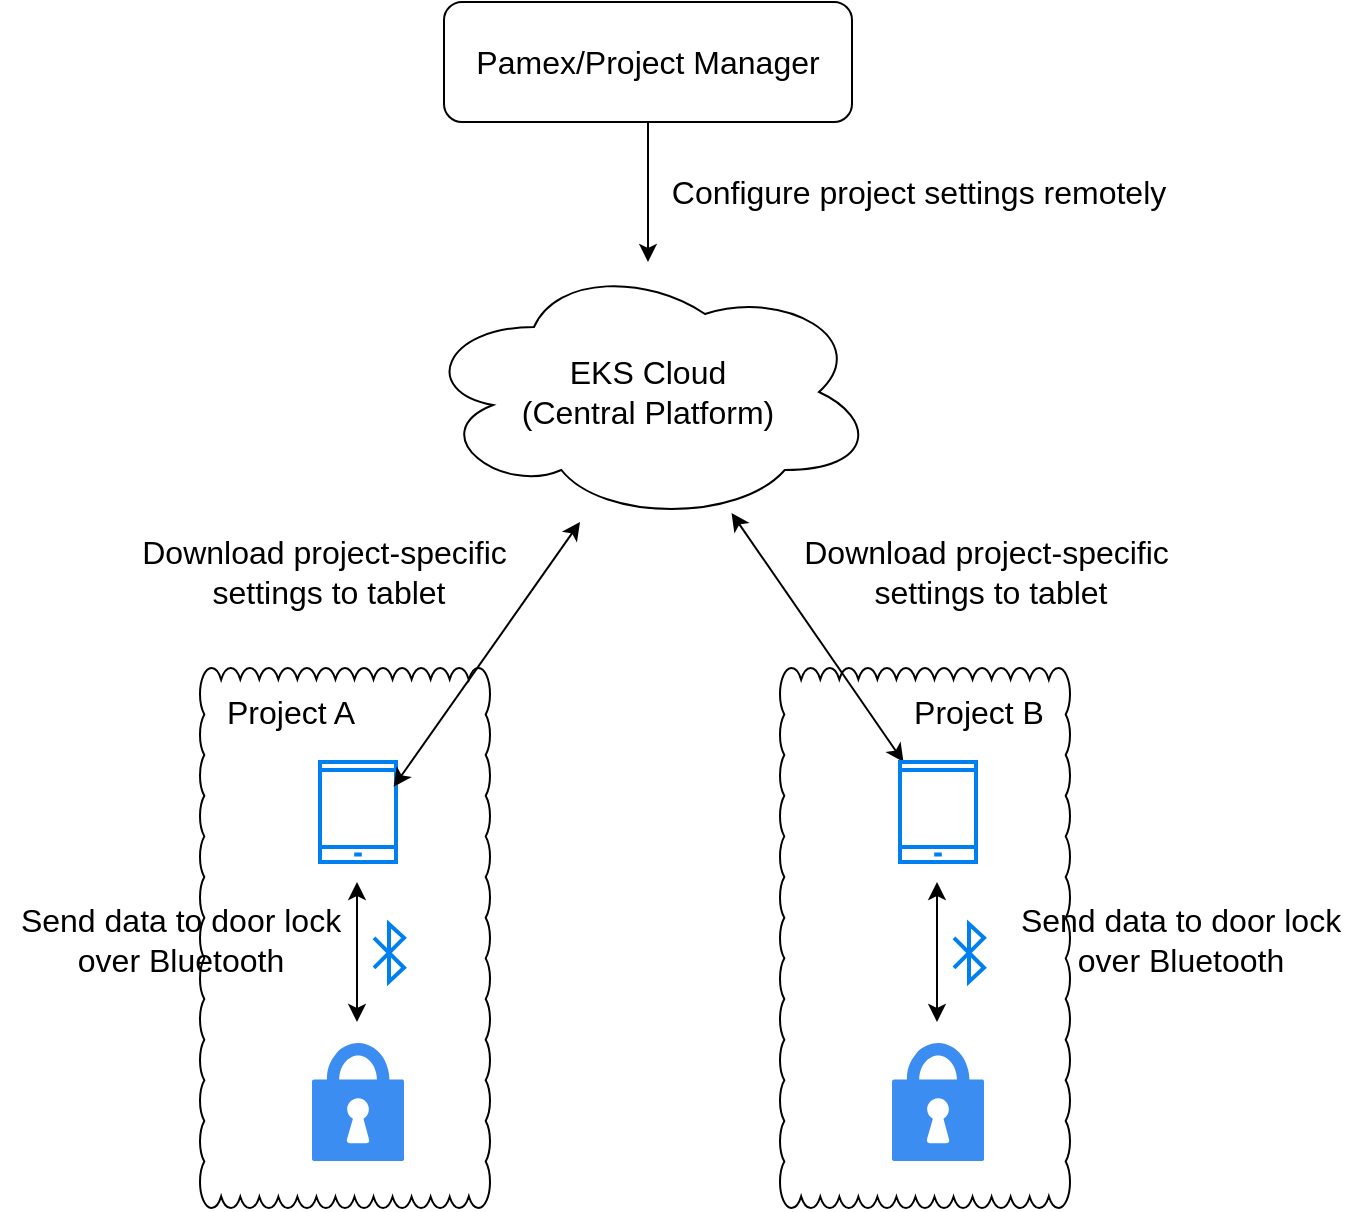 <mxfile version="28.2.5">
  <diagram name="第1頁" id="u_zC9Hk_lbd6O7qH5zbH">
    <mxGraphModel dx="1601" dy="817" grid="1" gridSize="10" guides="1" tooltips="1" connect="1" arrows="1" fold="1" page="1" pageScale="1" pageWidth="827" pageHeight="1169" math="0" shadow="0">
      <root>
        <mxCell id="0" />
        <mxCell id="1" parent="0" />
        <mxCell id="_0QAA5KOcGjNJ8o1P5Sd-31" value="" style="whiteSpace=wrap;html=1;shape=mxgraph.basic.cloud_rect" parent="1" vertex="1">
          <mxGeometry x="480" y="443.01" width="145" height="270" as="geometry" />
        </mxCell>
        <mxCell id="_0QAA5KOcGjNJ8o1P5Sd-4" style="edgeStyle=orthogonalEdgeStyle;rounded=0;orthogonalLoop=1;jettySize=auto;html=1;exitX=0.5;exitY=1;exitDx=0;exitDy=0;" parent="1" source="_0QAA5KOcGjNJ8o1P5Sd-1" target="_0QAA5KOcGjNJ8o1P5Sd-2" edge="1">
          <mxGeometry relative="1" as="geometry" />
        </mxCell>
        <mxCell id="_0QAA5KOcGjNJ8o1P5Sd-1" value="&lt;font style=&quot;font-size: 16px;&quot;&gt;Pamex/&lt;/font&gt;&lt;span style=&quot;font-size: 16px; background-color: transparent; color: light-dark(rgb(0, 0, 0), rgb(255, 255, 255));&quot;&gt;Project Manager&lt;/span&gt;" style="rounded=1;whiteSpace=wrap;html=1;" parent="1" vertex="1">
          <mxGeometry x="312" y="110" width="204" height="60" as="geometry" />
        </mxCell>
        <mxCell id="_0QAA5KOcGjNJ8o1P5Sd-2" value="&lt;font style=&quot;font-size: 16px;&quot;&gt;EKS Cloud&lt;/font&gt;&lt;div&gt;&lt;font style=&quot;font-size: 16px;&quot;&gt;(Central Platform)&lt;/font&gt;&lt;/div&gt;" style="ellipse;shape=cloud;whiteSpace=wrap;html=1;" parent="1" vertex="1">
          <mxGeometry x="300" y="240" width="228" height="130" as="geometry" />
        </mxCell>
        <mxCell id="_0QAA5KOcGjNJ8o1P5Sd-5" value="&lt;font style=&quot;font-size: 16px;&quot;&gt;Configure project settings remotely&lt;/font&gt;" style="text;html=1;align=center;verticalAlign=middle;resizable=0;points=[];autosize=1;strokeColor=none;fillColor=none;" parent="1" vertex="1">
          <mxGeometry x="414" y="190" width="270" height="30" as="geometry" />
        </mxCell>
        <mxCell id="_0QAA5KOcGjNJ8o1P5Sd-6" value="" style="whiteSpace=wrap;html=1;shape=mxgraph.basic.cloud_rect" parent="1" vertex="1">
          <mxGeometry x="190" y="443.01" width="145" height="270" as="geometry" />
        </mxCell>
        <mxCell id="_0QAA5KOcGjNJ8o1P5Sd-8" value="" style="html=1;verticalLabelPosition=bottom;align=center;labelBackgroundColor=#ffffff;verticalAlign=top;strokeWidth=2;strokeColor=#0080F0;shadow=0;dashed=0;shape=mxgraph.ios7.icons.smartphone;" parent="1" vertex="1">
          <mxGeometry x="250" y="490" width="38" height="50" as="geometry" />
        </mxCell>
        <mxCell id="_0QAA5KOcGjNJ8o1P5Sd-10" value="" style="sketch=0;html=1;aspect=fixed;strokeColor=none;shadow=0;fillColor=#3B8DF1;verticalAlign=top;labelPosition=center;verticalLabelPosition=bottom;shape=mxgraph.gcp2.lock" parent="1" vertex="1">
          <mxGeometry x="246" y="630.51" width="46" height="58.97" as="geometry" />
        </mxCell>
        <mxCell id="_0QAA5KOcGjNJ8o1P5Sd-15" value="" style="endArrow=classic;startArrow=classic;html=1;rounded=0;" parent="1" edge="1">
          <mxGeometry width="50" height="50" relative="1" as="geometry">
            <mxPoint x="268.5" y="620" as="sourcePoint" />
            <mxPoint x="268.5" y="550" as="targetPoint" />
          </mxGeometry>
        </mxCell>
        <mxCell id="_0QAA5KOcGjNJ8o1P5Sd-17" value="" style="endArrow=classic;startArrow=classic;html=1;rounded=0;exitX=0.969;exitY=0.247;exitDx=0;exitDy=0;exitPerimeter=0;" parent="1" source="_0QAA5KOcGjNJ8o1P5Sd-8" edge="1">
          <mxGeometry width="50" height="50" relative="1" as="geometry">
            <mxPoint x="330" y="420" as="sourcePoint" />
            <mxPoint x="380" y="370" as="targetPoint" />
          </mxGeometry>
        </mxCell>
        <mxCell id="_0QAA5KOcGjNJ8o1P5Sd-18" value="&lt;font style=&quot;font-size: 16px;&quot;&gt;Download project-&lt;/font&gt;&lt;font style=&quot;background-color: transparent; color: light-dark(rgb(0, 0, 0), rgb(255, 255, 255)); font-size: 16px;&quot;&gt;specific&amp;nbsp;&lt;/font&gt;&lt;div&gt;&lt;span style=&quot;background-color: transparent; color: light-dark(rgb(0, 0, 0), rgb(255, 255, 255)); font-size: 16px;&quot;&gt;settings to tablet&lt;/span&gt;&lt;/div&gt;" style="text;html=1;align=center;verticalAlign=middle;resizable=0;points=[];autosize=1;strokeColor=none;fillColor=none;" parent="1" vertex="1">
          <mxGeometry x="149" y="370" width="210" height="50" as="geometry" />
        </mxCell>
        <mxCell id="_0QAA5KOcGjNJ8o1P5Sd-23" value="&lt;font style=&quot;font-size: 16px;&quot;&gt;Project A&lt;/font&gt;" style="text;html=1;align=center;verticalAlign=middle;resizable=0;points=[];autosize=1;strokeColor=none;fillColor=none;" parent="1" vertex="1">
          <mxGeometry x="190" y="450" width="90" height="30" as="geometry" />
        </mxCell>
        <mxCell id="_0QAA5KOcGjNJ8o1P5Sd-27" value="" style="endArrow=classic;startArrow=classic;html=1;rounded=0;" parent="1" source="_0QAA5KOcGjNJ8o1P5Sd-32" target="_0QAA5KOcGjNJ8o1P5Sd-2" edge="1">
          <mxGeometry width="50" height="50" relative="1" as="geometry">
            <mxPoint x="562.832" y="477.11" as="sourcePoint" />
            <mxPoint x="601" y="420" as="targetPoint" />
          </mxGeometry>
        </mxCell>
        <mxCell id="_0QAA5KOcGjNJ8o1P5Sd-28" value="&lt;font style=&quot;font-size: 16px;&quot;&gt;Download project-specific&amp;nbsp;&lt;/font&gt;&lt;div&gt;&lt;font style=&quot;font-size: 16px;&quot;&gt;settings to tablet&lt;/font&gt;&lt;/div&gt;" style="text;html=1;align=center;verticalAlign=middle;resizable=0;points=[];autosize=1;strokeColor=none;fillColor=none;" parent="1" vertex="1">
          <mxGeometry x="480" y="370" width="210" height="50" as="geometry" />
        </mxCell>
        <mxCell id="_0QAA5KOcGjNJ8o1P5Sd-29" value="" style="html=1;verticalLabelPosition=bottom;align=center;labelBackgroundColor=#ffffff;verticalAlign=top;strokeWidth=2;strokeColor=#0080F0;shadow=0;dashed=0;shape=mxgraph.ios7.icons.bluetooth;pointerEvents=1" parent="1" vertex="1">
          <mxGeometry x="277" y="571" width="15" height="28.8" as="geometry" />
        </mxCell>
        <mxCell id="_0QAA5KOcGjNJ8o1P5Sd-30" value="&lt;font style=&quot;font-size: 16px;&quot;&gt;&lt;span style=&quot;background-color: transparent; color: light-dark(rgb(0, 0, 0), rgb(255, 255, 255)); text-align: left;&quot;&gt;Send data&lt;/span&gt;&lt;span style=&quot;background-color: transparent; color: light-dark(rgb(0, 0, 0), rgb(255, 255, 255)); text-align: left;&quot;&gt;&amp;nbsp;to door lock&lt;/span&gt;&lt;/font&gt;&lt;div&gt;&lt;span style=&quot;background-color: transparent; color: light-dark(rgb(0, 0, 0), rgb(255, 255, 255)); text-align: left;&quot;&gt;&lt;font style=&quot;font-size: 16px;&quot;&gt;over Bluetooth&lt;/font&gt;&lt;/span&gt;&lt;div&gt;&lt;p&gt;&lt;/p&gt;&lt;/div&gt;&lt;/div&gt;" style="text;html=1;align=center;verticalAlign=middle;resizable=0;points=[];autosize=1;strokeColor=none;fillColor=none;" parent="1" vertex="1">
          <mxGeometry x="90" y="555.4" width="180" height="60" as="geometry" />
        </mxCell>
        <mxCell id="_0QAA5KOcGjNJ8o1P5Sd-32" value="" style="html=1;verticalLabelPosition=bottom;align=center;labelBackgroundColor=#ffffff;verticalAlign=top;strokeWidth=2;strokeColor=#0080F0;shadow=0;dashed=0;shape=mxgraph.ios7.icons.smartphone;" parent="1" vertex="1">
          <mxGeometry x="540" y="490" width="38" height="50" as="geometry" />
        </mxCell>
        <mxCell id="_0QAA5KOcGjNJ8o1P5Sd-33" value="" style="sketch=0;html=1;aspect=fixed;strokeColor=none;shadow=0;fillColor=#3B8DF1;verticalAlign=top;labelPosition=center;verticalLabelPosition=bottom;shape=mxgraph.gcp2.lock" parent="1" vertex="1">
          <mxGeometry x="536" y="630.51" width="46" height="58.97" as="geometry" />
        </mxCell>
        <mxCell id="_0QAA5KOcGjNJ8o1P5Sd-34" value="" style="endArrow=classic;startArrow=classic;html=1;rounded=0;" parent="1" edge="1">
          <mxGeometry width="50" height="50" relative="1" as="geometry">
            <mxPoint x="558.5" y="620" as="sourcePoint" />
            <mxPoint x="558.5" y="550" as="targetPoint" />
          </mxGeometry>
        </mxCell>
        <mxCell id="_0QAA5KOcGjNJ8o1P5Sd-35" value="&lt;font style=&quot;font-size: 16px;&quot;&gt;Project B&lt;/font&gt;" style="text;html=1;align=center;verticalAlign=middle;resizable=0;points=[];autosize=1;strokeColor=none;fillColor=none;" parent="1" vertex="1">
          <mxGeometry x="534" y="450" width="90" height="30" as="geometry" />
        </mxCell>
        <mxCell id="_0QAA5KOcGjNJ8o1P5Sd-36" value="" style="html=1;verticalLabelPosition=bottom;align=center;labelBackgroundColor=#ffffff;verticalAlign=top;strokeWidth=2;strokeColor=#0080F0;shadow=0;dashed=0;shape=mxgraph.ios7.icons.bluetooth;pointerEvents=1" parent="1" vertex="1">
          <mxGeometry x="567" y="571" width="15" height="28.8" as="geometry" />
        </mxCell>
        <mxCell id="_0QAA5KOcGjNJ8o1P5Sd-37" value="&lt;font style=&quot;font-size: 16px;&quot;&gt;&lt;span style=&quot;background-color: transparent; color: light-dark(rgb(0, 0, 0), rgb(255, 255, 255)); text-align: left;&quot;&gt;Send data&lt;/span&gt;&lt;span style=&quot;background-color: transparent; color: light-dark(rgb(0, 0, 0), rgb(255, 255, 255)); text-align: left;&quot;&gt;&amp;nbsp;to door lock&lt;/span&gt;&lt;/font&gt;&lt;div&gt;&lt;span style=&quot;background-color: transparent; color: light-dark(rgb(0, 0, 0), rgb(255, 255, 255)); text-align: left;&quot;&gt;&lt;font style=&quot;font-size: 16px;&quot;&gt;over Bluetooth&lt;/font&gt;&lt;/span&gt;&lt;div&gt;&lt;p&gt;&lt;/p&gt;&lt;/div&gt;&lt;/div&gt;" style="text;html=1;align=center;verticalAlign=middle;resizable=0;points=[];autosize=1;strokeColor=none;fillColor=none;" parent="1" vertex="1">
          <mxGeometry x="590" y="555.4" width="180" height="60" as="geometry" />
        </mxCell>
      </root>
    </mxGraphModel>
  </diagram>
</mxfile>
